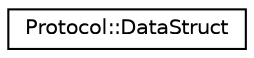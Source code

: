 digraph "Graphical Class Hierarchy"
{
 // INTERACTIVE_SVG=YES
 // LATEX_PDF_SIZE
  edge [fontname="Helvetica",fontsize="10",labelfontname="Helvetica",labelfontsize="10"];
  node [fontname="Helvetica",fontsize="10",shape=record];
  rankdir="LR";
  Node0 [label="Protocol::DataStruct",height=0.2,width=0.4,color="black", fillcolor="white", style="filled",URL="$dc/d7f/structProtocol_1_1DataStruct.html",tooltip="struct that we may or may not use to pass around information"];
}
